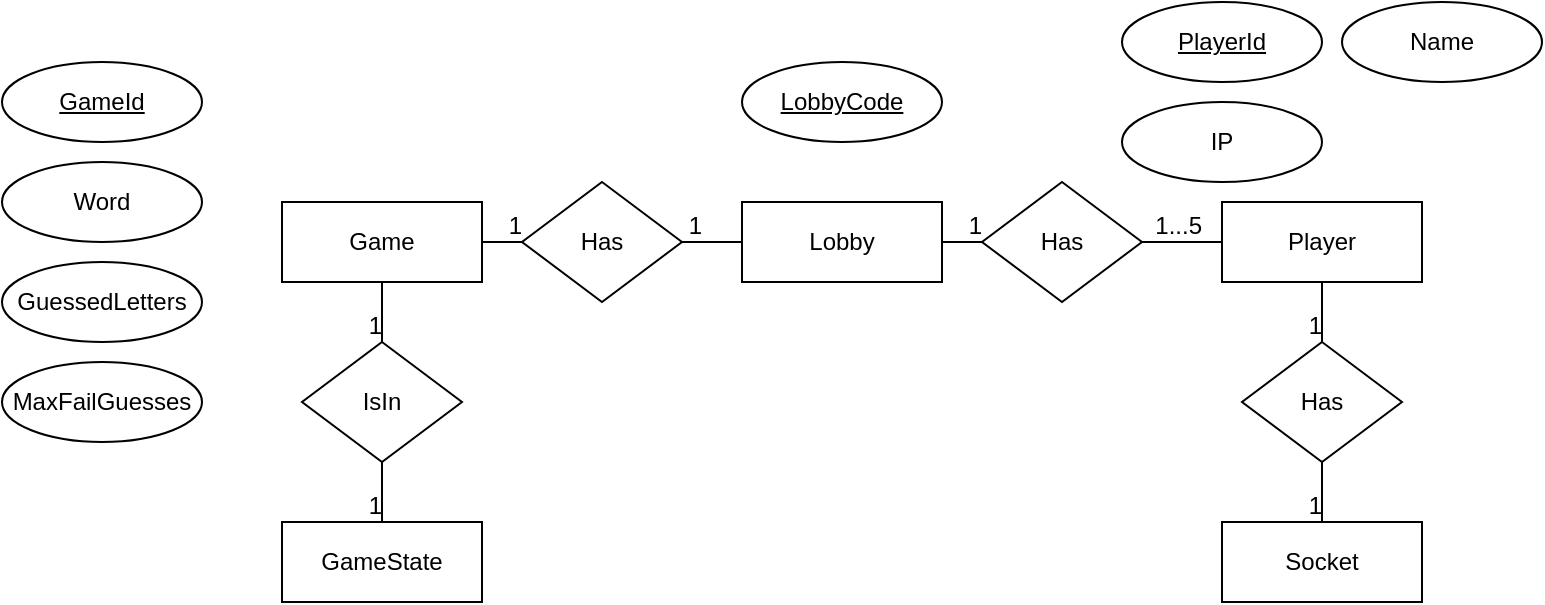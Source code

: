 <mxfile version="15.0.3" type="device"><diagram id="9GsLM0aFFRfL6f6Oa0xA" name="Page-1"><mxGraphModel dx="982" dy="550" grid="1" gridSize="10" guides="1" tooltips="1" connect="1" arrows="1" fold="1" page="1" pageScale="1" pageWidth="827" pageHeight="1169" math="0" shadow="0"><root><mxCell id="0"/><mxCell id="1" parent="0"/><mxCell id="I5eDWE3eI5S8cIqMqqJR-1" value="Game" style="whiteSpace=wrap;html=1;align=center;" vertex="1" parent="1"><mxGeometry x="280" y="180" width="100" height="40" as="geometry"/></mxCell><mxCell id="I5eDWE3eI5S8cIqMqqJR-3" value="Word" style="ellipse;whiteSpace=wrap;html=1;align=center;" vertex="1" parent="1"><mxGeometry x="140" y="160" width="100" height="40" as="geometry"/></mxCell><mxCell id="I5eDWE3eI5S8cIqMqqJR-4" value="GameId" style="ellipse;whiteSpace=wrap;html=1;align=center;fontStyle=4;" vertex="1" parent="1"><mxGeometry x="140" y="110" width="100" height="40" as="geometry"/></mxCell><mxCell id="I5eDWE3eI5S8cIqMqqJR-5" value="MaxFailGuesses" style="ellipse;whiteSpace=wrap;html=1;align=center;" vertex="1" parent="1"><mxGeometry x="140" y="260" width="100" height="40" as="geometry"/></mxCell><mxCell id="I5eDWE3eI5S8cIqMqqJR-6" value="GuessedLetters" style="ellipse;whiteSpace=wrap;html=1;align=center;" vertex="1" parent="1"><mxGeometry x="140" y="210" width="100" height="40" as="geometry"/></mxCell><mxCell id="I5eDWE3eI5S8cIqMqqJR-8" value="Lobby" style="whiteSpace=wrap;html=1;align=center;" vertex="1" parent="1"><mxGeometry x="510" y="180" width="100" height="40" as="geometry"/></mxCell><mxCell id="I5eDWE3eI5S8cIqMqqJR-9" value="Has" style="shape=rhombus;perimeter=rhombusPerimeter;whiteSpace=wrap;html=1;align=center;" vertex="1" parent="1"><mxGeometry x="400" y="170" width="80" height="60" as="geometry"/></mxCell><mxCell id="I5eDWE3eI5S8cIqMqqJR-16" value="" style="endArrow=none;html=1;rounded=0;" edge="1" parent="1" source="I5eDWE3eI5S8cIqMqqJR-1" target="I5eDWE3eI5S8cIqMqqJR-9"><mxGeometry relative="1" as="geometry"><mxPoint x="400" y="250" as="sourcePoint"/><mxPoint x="560" y="250" as="targetPoint"/></mxGeometry></mxCell><mxCell id="I5eDWE3eI5S8cIqMqqJR-17" value="1" style="resizable=0;html=1;align=right;verticalAlign=bottom;" connectable="0" vertex="1" parent="I5eDWE3eI5S8cIqMqqJR-16"><mxGeometry x="1" relative="1" as="geometry"/></mxCell><mxCell id="I5eDWE3eI5S8cIqMqqJR-18" value="" style="endArrow=none;html=1;rounded=0;" edge="1" parent="1" source="I5eDWE3eI5S8cIqMqqJR-9" target="I5eDWE3eI5S8cIqMqqJR-8"><mxGeometry relative="1" as="geometry"><mxPoint x="400" y="250" as="sourcePoint"/><mxPoint x="560" y="250" as="targetPoint"/></mxGeometry></mxCell><mxCell id="I5eDWE3eI5S8cIqMqqJR-19" value="1" style="resizable=0;html=1;align=right;verticalAlign=bottom;" connectable="0" vertex="1" parent="I5eDWE3eI5S8cIqMqqJR-18"><mxGeometry x="1" relative="1" as="geometry"><mxPoint x="-20" as="offset"/></mxGeometry></mxCell><mxCell id="I5eDWE3eI5S8cIqMqqJR-20" value="LobbyCode" style="ellipse;whiteSpace=wrap;html=1;align=center;fontStyle=4;" vertex="1" parent="1"><mxGeometry x="510" y="110" width="100" height="40" as="geometry"/></mxCell><mxCell id="I5eDWE3eI5S8cIqMqqJR-23" value="GameState" style="whiteSpace=wrap;html=1;align=center;" vertex="1" parent="1"><mxGeometry x="280" y="340" width="100" height="40" as="geometry"/></mxCell><mxCell id="I5eDWE3eI5S8cIqMqqJR-24" value="IsIn" style="shape=rhombus;perimeter=rhombusPerimeter;whiteSpace=wrap;html=1;align=center;" vertex="1" parent="1"><mxGeometry x="290" y="250" width="80" height="60" as="geometry"/></mxCell><mxCell id="I5eDWE3eI5S8cIqMqqJR-25" value="" style="endArrow=none;html=1;rounded=0;" edge="1" parent="1" source="I5eDWE3eI5S8cIqMqqJR-1" target="I5eDWE3eI5S8cIqMqqJR-24"><mxGeometry relative="1" as="geometry"><mxPoint x="390" y="210" as="sourcePoint"/><mxPoint x="410" y="210" as="targetPoint"/></mxGeometry></mxCell><mxCell id="I5eDWE3eI5S8cIqMqqJR-26" value="1" style="resizable=0;html=1;align=right;verticalAlign=bottom;" connectable="0" vertex="1" parent="I5eDWE3eI5S8cIqMqqJR-25"><mxGeometry x="1" relative="1" as="geometry"/></mxCell><mxCell id="I5eDWE3eI5S8cIqMqqJR-27" value="" style="endArrow=none;html=1;rounded=0;" edge="1" parent="1" source="I5eDWE3eI5S8cIqMqqJR-24" target="I5eDWE3eI5S8cIqMqqJR-23"><mxGeometry relative="1" as="geometry"><mxPoint x="490" y="210" as="sourcePoint"/><mxPoint x="520" y="210" as="targetPoint"/></mxGeometry></mxCell><mxCell id="I5eDWE3eI5S8cIqMqqJR-28" value="1" style="resizable=0;html=1;align=right;verticalAlign=bottom;" connectable="0" vertex="1" parent="I5eDWE3eI5S8cIqMqqJR-27"><mxGeometry x="1" relative="1" as="geometry"><mxPoint as="offset"/></mxGeometry></mxCell><mxCell id="I5eDWE3eI5S8cIqMqqJR-29" value="Player" style="whiteSpace=wrap;html=1;align=center;" vertex="1" parent="1"><mxGeometry x="750" y="180" width="100" height="40" as="geometry"/></mxCell><mxCell id="I5eDWE3eI5S8cIqMqqJR-30" value="Has" style="shape=rhombus;perimeter=rhombusPerimeter;whiteSpace=wrap;html=1;align=center;" vertex="1" parent="1"><mxGeometry x="630" y="170" width="80" height="60" as="geometry"/></mxCell><mxCell id="I5eDWE3eI5S8cIqMqqJR-32" value="" style="endArrow=none;html=1;rounded=0;" edge="1" parent="1" source="I5eDWE3eI5S8cIqMqqJR-8" target="I5eDWE3eI5S8cIqMqqJR-30"><mxGeometry relative="1" as="geometry"><mxPoint x="340" y="230" as="sourcePoint"/><mxPoint x="340" y="260" as="targetPoint"/></mxGeometry></mxCell><mxCell id="I5eDWE3eI5S8cIqMqqJR-33" value="1" style="resizable=0;html=1;align=right;verticalAlign=bottom;" connectable="0" vertex="1" parent="I5eDWE3eI5S8cIqMqqJR-32"><mxGeometry x="1" relative="1" as="geometry"/></mxCell><mxCell id="I5eDWE3eI5S8cIqMqqJR-36" value="" style="endArrow=none;html=1;rounded=0;" edge="1" parent="1" source="I5eDWE3eI5S8cIqMqqJR-30" target="I5eDWE3eI5S8cIqMqqJR-29"><mxGeometry relative="1" as="geometry"><mxPoint x="620" y="210" as="sourcePoint"/><mxPoint x="640" y="210" as="targetPoint"/></mxGeometry></mxCell><mxCell id="I5eDWE3eI5S8cIqMqqJR-37" value="1...5" style="resizable=0;html=1;align=right;verticalAlign=bottom;" connectable="0" vertex="1" parent="I5eDWE3eI5S8cIqMqqJR-36"><mxGeometry x="1" relative="1" as="geometry"><mxPoint x="-10" as="offset"/></mxGeometry></mxCell><mxCell id="I5eDWE3eI5S8cIqMqqJR-39" value="PlayerId" style="ellipse;whiteSpace=wrap;html=1;align=center;fontStyle=4;" vertex="1" parent="1"><mxGeometry x="700" y="80" width="100" height="40" as="geometry"/></mxCell><mxCell id="I5eDWE3eI5S8cIqMqqJR-40" value="Name" style="ellipse;whiteSpace=wrap;html=1;align=center;" vertex="1" parent="1"><mxGeometry x="810" y="80" width="100" height="40" as="geometry"/></mxCell><mxCell id="I5eDWE3eI5S8cIqMqqJR-41" value="IP" style="ellipse;whiteSpace=wrap;html=1;align=center;" vertex="1" parent="1"><mxGeometry x="700" y="130" width="100" height="40" as="geometry"/></mxCell><mxCell id="I5eDWE3eI5S8cIqMqqJR-43" value="Socket&lt;br&gt;" style="whiteSpace=wrap;html=1;align=center;" vertex="1" parent="1"><mxGeometry x="750" y="340" width="100" height="40" as="geometry"/></mxCell><mxCell id="I5eDWE3eI5S8cIqMqqJR-44" value="Has" style="shape=rhombus;perimeter=rhombusPerimeter;whiteSpace=wrap;html=1;align=center;" vertex="1" parent="1"><mxGeometry x="760" y="250" width="80" height="60" as="geometry"/></mxCell><mxCell id="I5eDWE3eI5S8cIqMqqJR-46" value="" style="endArrow=none;html=1;rounded=0;" edge="1" parent="1" source="I5eDWE3eI5S8cIqMqqJR-29" target="I5eDWE3eI5S8cIqMqqJR-44"><mxGeometry relative="1" as="geometry"><mxPoint x="620" y="210" as="sourcePoint"/><mxPoint x="640" y="210" as="targetPoint"/></mxGeometry></mxCell><mxCell id="I5eDWE3eI5S8cIqMqqJR-47" value="1" style="resizable=0;html=1;align=right;verticalAlign=bottom;" connectable="0" vertex="1" parent="I5eDWE3eI5S8cIqMqqJR-46"><mxGeometry x="1" relative="1" as="geometry"/></mxCell><mxCell id="I5eDWE3eI5S8cIqMqqJR-48" value="" style="endArrow=none;html=1;rounded=0;" edge="1" parent="1" source="I5eDWE3eI5S8cIqMqqJR-44" target="I5eDWE3eI5S8cIqMqqJR-43"><mxGeometry relative="1" as="geometry"><mxPoint x="800" y="320" as="sourcePoint"/><mxPoint x="800" y="350" as="targetPoint"/></mxGeometry></mxCell><mxCell id="I5eDWE3eI5S8cIqMqqJR-49" value="1" style="resizable=0;html=1;align=right;verticalAlign=bottom;" connectable="0" vertex="1" parent="I5eDWE3eI5S8cIqMqqJR-48"><mxGeometry x="1" relative="1" as="geometry"/></mxCell></root></mxGraphModel></diagram></mxfile>